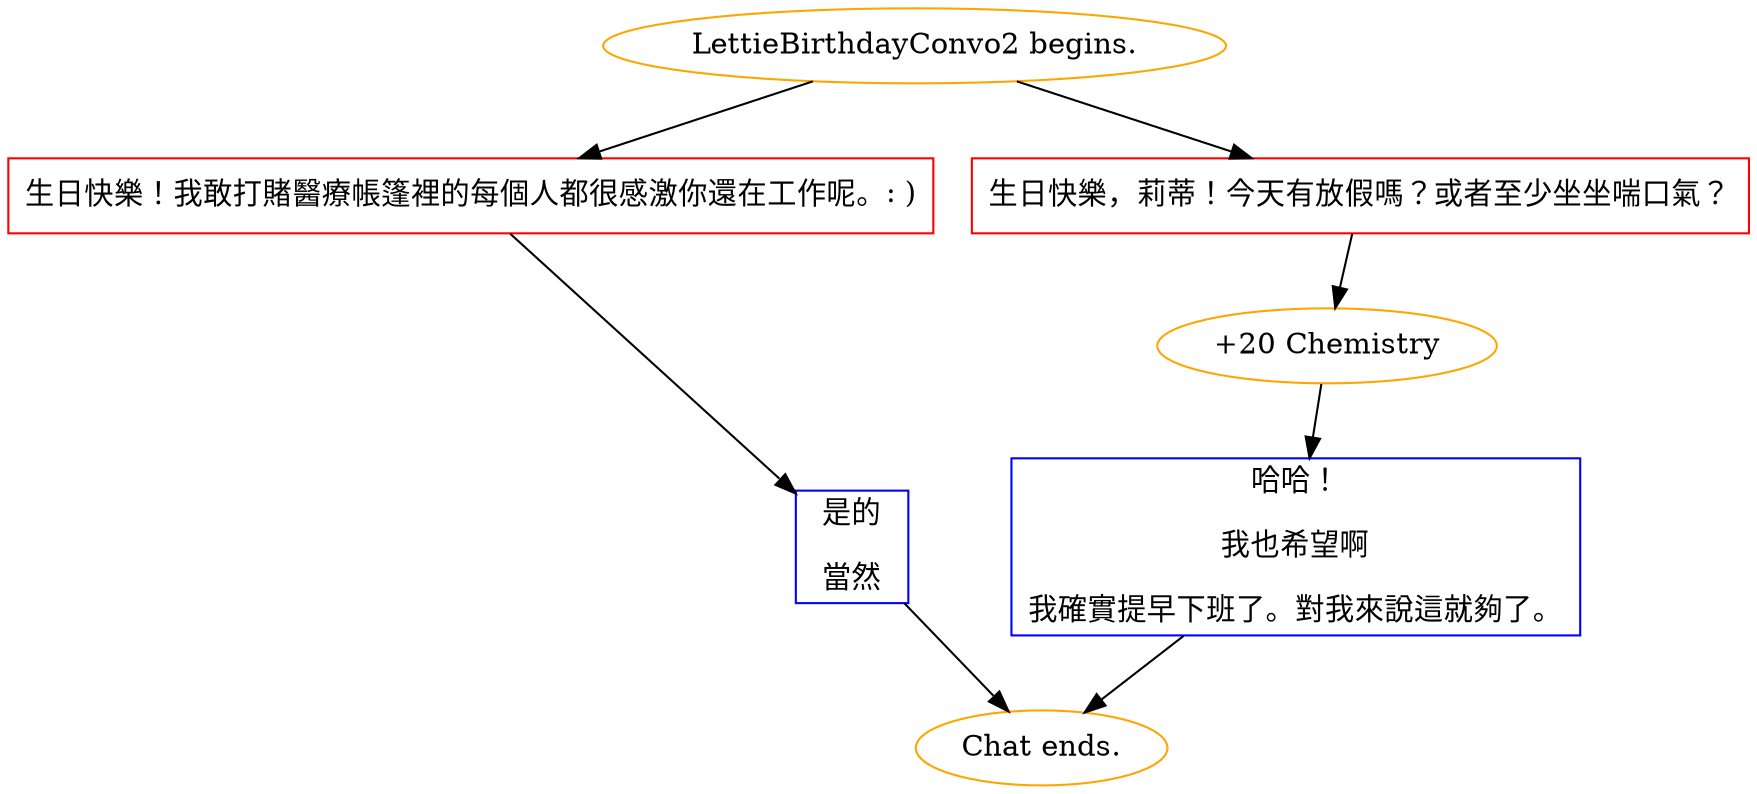 digraph {
	"LettieBirthdayConvo2 begins." [color=orange];
		"LettieBirthdayConvo2 begins." -> j605690645;
		"LettieBirthdayConvo2 begins." -> j3911454630;
	j605690645 [label="生日快樂！我敢打賭醫療帳篷裡的每個人都很感激你還在工作呢。: )",shape=box,color=red];
		j605690645 -> j580416630;
	j3911454630 [label="生日快樂，莉蒂！今天有放假嗎？或者至少坐坐喘口氣？",shape=box,color=red];
		j3911454630 -> j1980228908;
	j580416630 [label="是的
當然",shape=box,color=blue];
		j580416630 -> "Chat ends.";
	j1980228908 [label="+20 Chemistry",color=orange];
		j1980228908 -> j3350071211;
	"Chat ends." [color=orange];
	j3350071211 [label="哈哈！
我也希望啊
我確實提早下班了。對我來說這就夠了。",shape=box,color=blue];
		j3350071211 -> "Chat ends.";
}